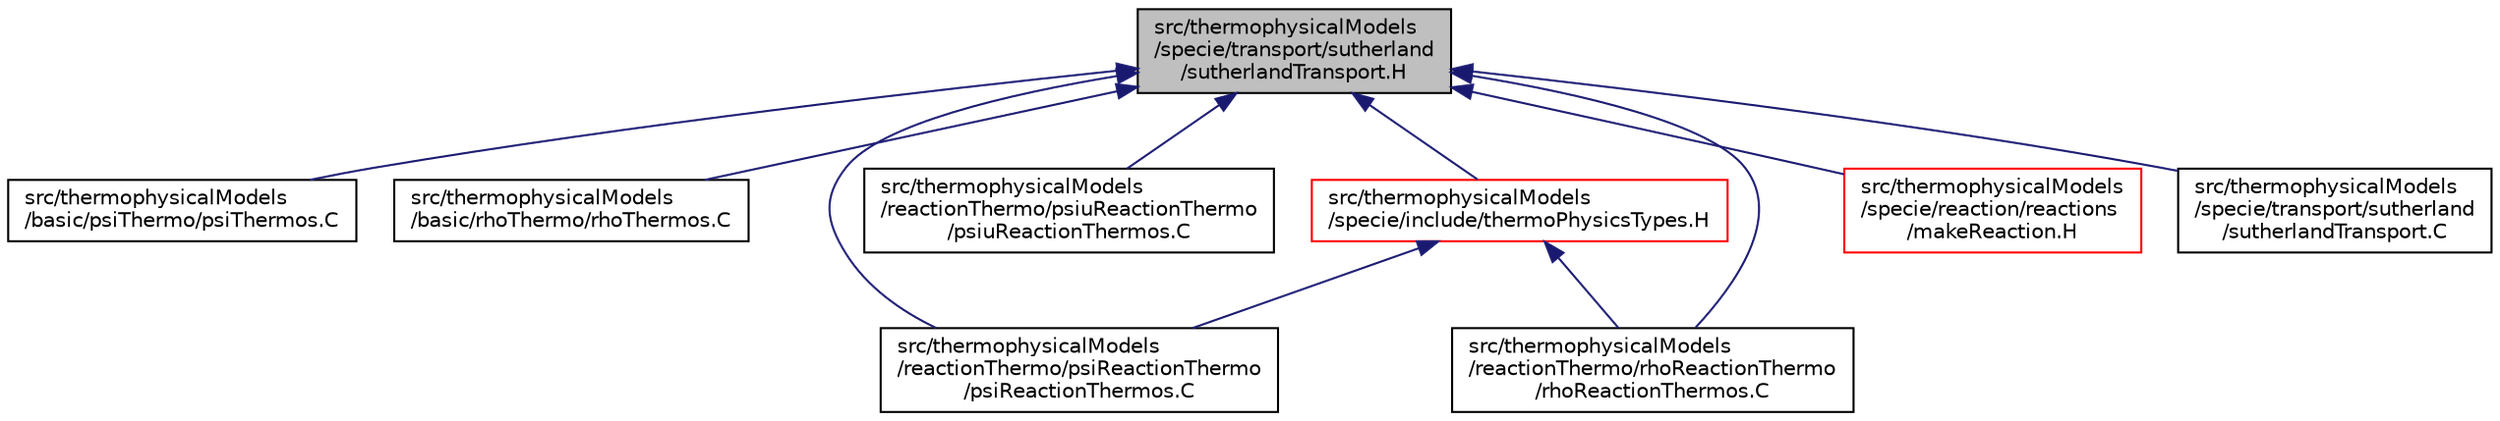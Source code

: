 digraph "src/thermophysicalModels/specie/transport/sutherland/sutherlandTransport.H"
{
  bgcolor="transparent";
  edge [fontname="Helvetica",fontsize="10",labelfontname="Helvetica",labelfontsize="10"];
  node [fontname="Helvetica",fontsize="10",shape=record];
  Node89 [label="src/thermophysicalModels\l/specie/transport/sutherland\l/sutherlandTransport.H",height=0.2,width=0.4,color="black", fillcolor="grey75", style="filled", fontcolor="black"];
  Node89 -> Node90 [dir="back",color="midnightblue",fontsize="10",style="solid",fontname="Helvetica"];
  Node90 [label="src/thermophysicalModels\l/basic/psiThermo/psiThermos.C",height=0.2,width=0.4,color="black",URL="$a15773.html"];
  Node89 -> Node91 [dir="back",color="midnightblue",fontsize="10",style="solid",fontname="Helvetica"];
  Node91 [label="src/thermophysicalModels\l/basic/rhoThermo/rhoThermos.C",height=0.2,width=0.4,color="black",URL="$a15788.html"];
  Node89 -> Node92 [dir="back",color="midnightblue",fontsize="10",style="solid",fontname="Helvetica"];
  Node92 [label="src/thermophysicalModels\l/reactionThermo/psiReactionThermo\l/psiReactionThermos.C",height=0.2,width=0.4,color="black",URL="$a16682.html"];
  Node89 -> Node93 [dir="back",color="midnightblue",fontsize="10",style="solid",fontname="Helvetica"];
  Node93 [label="src/thermophysicalModels\l/reactionThermo/psiuReactionThermo\l/psiuReactionThermos.C",height=0.2,width=0.4,color="black",URL="$a16697.html"];
  Node89 -> Node94 [dir="back",color="midnightblue",fontsize="10",style="solid",fontname="Helvetica"];
  Node94 [label="src/thermophysicalModels\l/reactionThermo/rhoReactionThermo\l/rhoReactionThermos.C",height=0.2,width=0.4,color="black",URL="$a16706.html"];
  Node89 -> Node95 [dir="back",color="midnightblue",fontsize="10",style="solid",fontname="Helvetica"];
  Node95 [label="src/thermophysicalModels\l/specie/include/thermoPhysicsTypes.H",height=0.2,width=0.4,color="red",URL="$a16931.html",tooltip="Type definitions for thermo-physics models. "];
  Node95 -> Node92 [dir="back",color="midnightblue",fontsize="10",style="solid",fontname="Helvetica"];
  Node95 -> Node94 [dir="back",color="midnightblue",fontsize="10",style="solid",fontname="Helvetica"];
  Node89 -> Node113 [dir="back",color="midnightblue",fontsize="10",style="solid",fontname="Helvetica"];
  Node113 [label="src/thermophysicalModels\l/specie/reaction/reactions\l/makeReaction.H",height=0.2,width=0.4,color="red",URL="$a17048.html",tooltip="Macros for instantiating reactions on given thermo packages. "];
  Node89 -> Node114 [dir="back",color="midnightblue",fontsize="10",style="solid",fontname="Helvetica"];
  Node114 [label="src/thermophysicalModels\l/specie/transport/sutherland\l/sutherlandTransport.C",height=0.2,width=0.4,color="black",URL="$a17174.html"];
}
